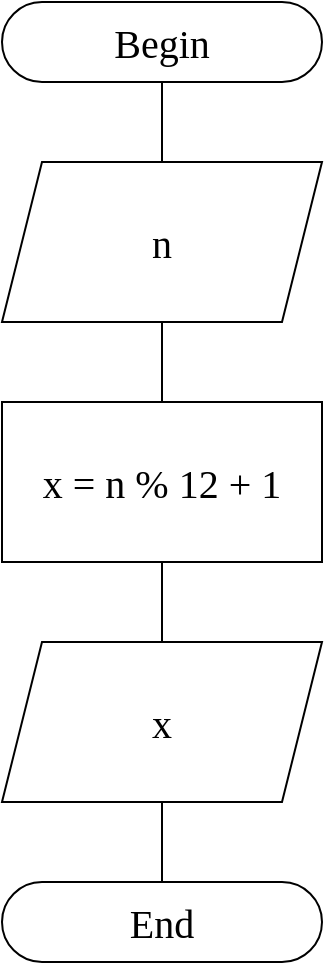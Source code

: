 <mxfile version="15.2.7" type="device"><diagram id="7q65ONw_-jv84OR-zP6H" name="Страница 1"><mxGraphModel dx="1422" dy="822" grid="1" gridSize="10" guides="1" tooltips="1" connect="1" arrows="1" fold="1" page="1" pageScale="1" pageWidth="827" pageHeight="1169" math="0" shadow="0"><root><mxCell id="0"/><mxCell id="1" parent="0"/><mxCell id="SpeJCq-7ePIjdIOTOSKv-4" value="" style="edgeStyle=orthogonalEdgeStyle;rounded=0;orthogonalLoop=1;jettySize=auto;html=1;endArrow=none;endFill=0;" edge="1" parent="1" source="SpeJCq-7ePIjdIOTOSKv-1" target="SpeJCq-7ePIjdIOTOSKv-3"><mxGeometry relative="1" as="geometry"/></mxCell><mxCell id="SpeJCq-7ePIjdIOTOSKv-1" value="&lt;font face=&quot;Times New Roman&quot; style=&quot;font-size: 20px&quot;&gt;Begin&lt;/font&gt;" style="rounded=1;whiteSpace=wrap;html=1;arcSize=50;" vertex="1" parent="1"><mxGeometry x="320" y="40" width="160" height="40" as="geometry"/></mxCell><mxCell id="SpeJCq-7ePIjdIOTOSKv-7" value="" style="edgeStyle=orthogonalEdgeStyle;rounded=0;orthogonalLoop=1;jettySize=auto;html=1;endArrow=none;endFill=0;" edge="1" parent="1" source="SpeJCq-7ePIjdIOTOSKv-2" target="SpeJCq-7ePIjdIOTOSKv-6"><mxGeometry relative="1" as="geometry"/></mxCell><mxCell id="SpeJCq-7ePIjdIOTOSKv-2" value="&lt;font style=&quot;font-size: 20px&quot; face=&quot;Times New Roman&quot;&gt;x = n % 12 + 1&lt;/font&gt;" style="rounded=0;whiteSpace=wrap;html=1;" vertex="1" parent="1"><mxGeometry x="320" y="240" width="160" height="80" as="geometry"/></mxCell><mxCell id="SpeJCq-7ePIjdIOTOSKv-5" value="" style="edgeStyle=orthogonalEdgeStyle;rounded=0;orthogonalLoop=1;jettySize=auto;html=1;endArrow=none;endFill=0;" edge="1" parent="1" source="SpeJCq-7ePIjdIOTOSKv-3" target="SpeJCq-7ePIjdIOTOSKv-2"><mxGeometry relative="1" as="geometry"/></mxCell><mxCell id="SpeJCq-7ePIjdIOTOSKv-3" value="&lt;font style=&quot;font-size: 20px&quot; face=&quot;Times New Roman&quot;&gt;n&lt;/font&gt;" style="shape=parallelogram;perimeter=parallelogramPerimeter;whiteSpace=wrap;html=1;fixedSize=1;" vertex="1" parent="1"><mxGeometry x="320" y="120" width="160" height="80" as="geometry"/></mxCell><mxCell id="SpeJCq-7ePIjdIOTOSKv-9" value="" style="edgeStyle=orthogonalEdgeStyle;rounded=0;orthogonalLoop=1;jettySize=auto;html=1;endArrow=none;endFill=0;" edge="1" parent="1" source="SpeJCq-7ePIjdIOTOSKv-6" target="SpeJCq-7ePIjdIOTOSKv-8"><mxGeometry relative="1" as="geometry"/></mxCell><mxCell id="SpeJCq-7ePIjdIOTOSKv-6" value="&lt;font style=&quot;font-size: 20px&quot; face=&quot;Times New Roman&quot;&gt;x&lt;br&gt;&lt;/font&gt;" style="shape=parallelogram;perimeter=parallelogramPerimeter;whiteSpace=wrap;html=1;fixedSize=1;" vertex="1" parent="1"><mxGeometry x="320" y="360" width="160" height="80" as="geometry"/></mxCell><mxCell id="SpeJCq-7ePIjdIOTOSKv-8" value="&lt;font face=&quot;Times New Roman&quot; style=&quot;font-size: 20px&quot;&gt;End&lt;/font&gt;" style="rounded=1;whiteSpace=wrap;html=1;arcSize=50;" vertex="1" parent="1"><mxGeometry x="320" y="480" width="160" height="40" as="geometry"/></mxCell></root></mxGraphModel></diagram></mxfile>